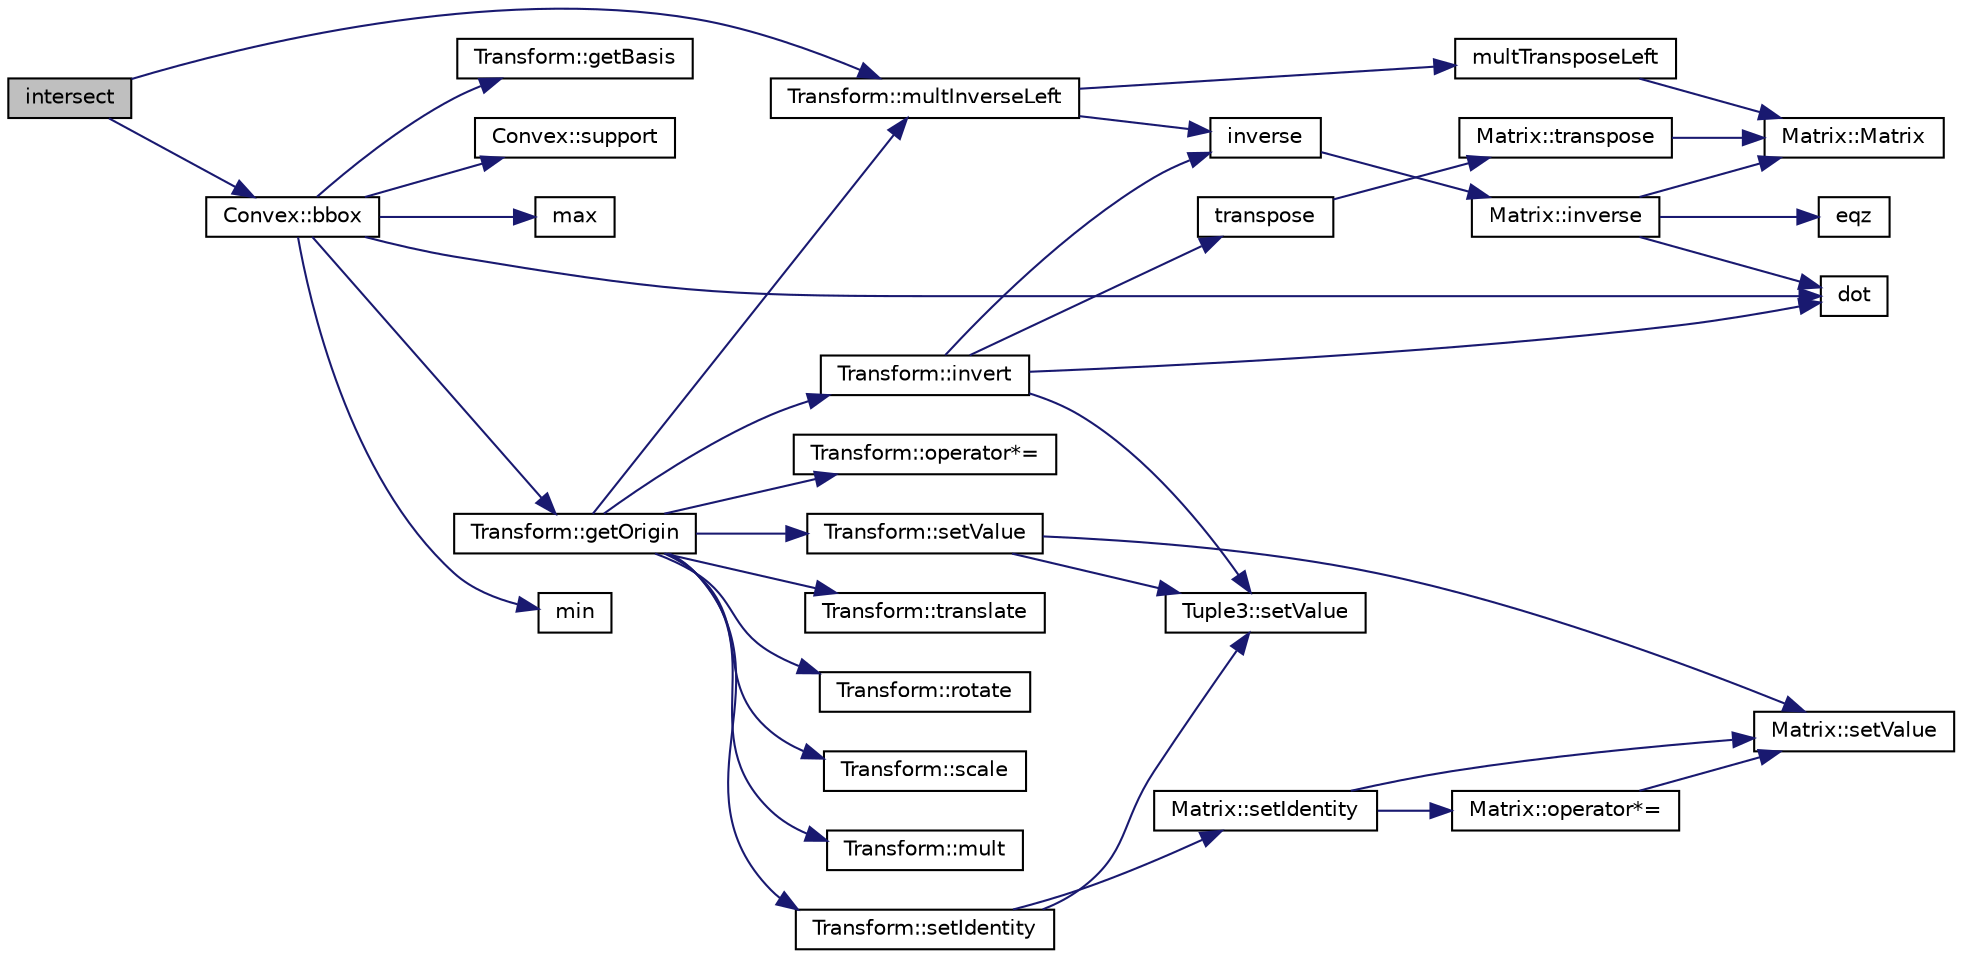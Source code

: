 digraph "intersect"
{
  edge [fontname="Helvetica",fontsize="10",labelfontname="Helvetica",labelfontsize="10"];
  node [fontname="Helvetica",fontsize="10",shape=record];
  rankdir="LR";
  Node1 [label="intersect",height=0.2,width=0.4,color="black", fillcolor="grey75", style="filled", fontcolor="black"];
  Node1 -> Node2 [color="midnightblue",fontsize="10",style="solid",fontname="Helvetica"];
  Node2 [label="Transform::multInverseLeft",height=0.2,width=0.4,color="black", fillcolor="white", style="filled",URL="$class_transform.html#aee783f6b5eba26a4f088bf4fd0dfa6d1"];
  Node2 -> Node3 [color="midnightblue",fontsize="10",style="solid",fontname="Helvetica"];
  Node3 [label="inverse",height=0.2,width=0.4,color="black", fillcolor="white", style="filled",URL="$_matrix_8h.html#aff21cecb1b3c4d8e3f3d525edebd7d5c"];
  Node3 -> Node4 [color="midnightblue",fontsize="10",style="solid",fontname="Helvetica"];
  Node4 [label="Matrix::inverse",height=0.2,width=0.4,color="black", fillcolor="white", style="filled",URL="$class_matrix.html#a6783f936127313b660c4f67e4455ab05"];
  Node4 -> Node5 [color="midnightblue",fontsize="10",style="solid",fontname="Helvetica"];
  Node5 [label="dot",height=0.2,width=0.4,color="black", fillcolor="white", style="filled",URL="$_quaternion_8h.html#af8cf8caa91dd2209c53a956d41cb26ae"];
  Node4 -> Node6 [color="midnightblue",fontsize="10",style="solid",fontname="Helvetica"];
  Node6 [label="eqz",height=0.2,width=0.4,color="black", fillcolor="white", style="filled",URL="$_basic_8h.html#a665ec20bb54e4ac38c9068f7d18893d2"];
  Node4 -> Node7 [color="midnightblue",fontsize="10",style="solid",fontname="Helvetica"];
  Node7 [label="Matrix::Matrix",height=0.2,width=0.4,color="black", fillcolor="white", style="filled",URL="$class_matrix.html#a2dba13c45127354c9f75ef576f49269b"];
  Node2 -> Node8 [color="midnightblue",fontsize="10",style="solid",fontname="Helvetica"];
  Node8 [label="multTransposeLeft",height=0.2,width=0.4,color="black", fillcolor="white", style="filled",URL="$_matrix_8h.html#ae447bb8255f6de83d3898ec465574e26"];
  Node8 -> Node7 [color="midnightblue",fontsize="10",style="solid",fontname="Helvetica"];
  Node1 -> Node9 [color="midnightblue",fontsize="10",style="solid",fontname="Helvetica"];
  Node9 [label="Convex::bbox",height=0.2,width=0.4,color="black", fillcolor="white", style="filled",URL="$class_convex.html#af35ef9469d47411ec120326c115ec9f0"];
  Node9 -> Node10 [color="midnightblue",fontsize="10",style="solid",fontname="Helvetica"];
  Node10 [label="min",height=0.2,width=0.4,color="black", fillcolor="white", style="filled",URL="$_basic_8h.html#a07ea3b7c7ac18b96fd67ba3a6757ceb2"];
  Node9 -> Node11 [color="midnightblue",fontsize="10",style="solid",fontname="Helvetica"];
  Node11 [label="Transform::getOrigin",height=0.2,width=0.4,color="black", fillcolor="white", style="filled",URL="$class_transform.html#a2a88cee68274dc8e264591cc99d03df5"];
  Node11 -> Node12 [color="midnightblue",fontsize="10",style="solid",fontname="Helvetica"];
  Node12 [label="Transform::setValue",height=0.2,width=0.4,color="black", fillcolor="white", style="filled",URL="$class_transform.html#afaebfe7d38fe50a4b45a80a0927e53bd"];
  Node12 -> Node13 [color="midnightblue",fontsize="10",style="solid",fontname="Helvetica"];
  Node13 [label="Matrix::setValue",height=0.2,width=0.4,color="black", fillcolor="white", style="filled",URL="$class_matrix.html#a6db0d5bffe96f02e3ff3ff899e0c4d8d"];
  Node12 -> Node14 [color="midnightblue",fontsize="10",style="solid",fontname="Helvetica"];
  Node14 [label="Tuple3::setValue",height=0.2,width=0.4,color="black", fillcolor="white", style="filled",URL="$class_tuple3.html#a3ef593aef12718dc19f9cc0acff26491"];
  Node11 -> Node15 [color="midnightblue",fontsize="10",style="solid",fontname="Helvetica"];
  Node15 [label="Transform::setIdentity",height=0.2,width=0.4,color="black", fillcolor="white", style="filled",URL="$class_transform.html#ae629833596d63ea55a4d25ae8e50dbe6"];
  Node15 -> Node16 [color="midnightblue",fontsize="10",style="solid",fontname="Helvetica"];
  Node16 [label="Matrix::setIdentity",height=0.2,width=0.4,color="black", fillcolor="white", style="filled",URL="$class_matrix.html#a7c56f28d03ac651fbb3c9af5c5fac653"];
  Node16 -> Node13 [color="midnightblue",fontsize="10",style="solid",fontname="Helvetica"];
  Node16 -> Node17 [color="midnightblue",fontsize="10",style="solid",fontname="Helvetica"];
  Node17 [label="Matrix::operator*=",height=0.2,width=0.4,color="black", fillcolor="white", style="filled",URL="$class_matrix.html#aac6dd563f8c6f859f3d0760f406a1a58"];
  Node17 -> Node13 [color="midnightblue",fontsize="10",style="solid",fontname="Helvetica"];
  Node15 -> Node14 [color="midnightblue",fontsize="10",style="solid",fontname="Helvetica"];
  Node11 -> Node18 [color="midnightblue",fontsize="10",style="solid",fontname="Helvetica"];
  Node18 [label="Transform::operator*=",height=0.2,width=0.4,color="black", fillcolor="white", style="filled",URL="$class_transform.html#a3a28f3354c20292b5edc098a6834b31e"];
  Node11 -> Node19 [color="midnightblue",fontsize="10",style="solid",fontname="Helvetica"];
  Node19 [label="Transform::translate",height=0.2,width=0.4,color="black", fillcolor="white", style="filled",URL="$class_transform.html#adf0c2b5f69bcd3ab1265a5aba77293c7"];
  Node11 -> Node20 [color="midnightblue",fontsize="10",style="solid",fontname="Helvetica"];
  Node20 [label="Transform::rotate",height=0.2,width=0.4,color="black", fillcolor="white", style="filled",URL="$class_transform.html#a6223813ee049df47ea7af8b90ddf802e"];
  Node11 -> Node21 [color="midnightblue",fontsize="10",style="solid",fontname="Helvetica"];
  Node21 [label="Transform::scale",height=0.2,width=0.4,color="black", fillcolor="white", style="filled",URL="$class_transform.html#aefd6c04414a3e21d823b84249c8cb1cc"];
  Node11 -> Node22 [color="midnightblue",fontsize="10",style="solid",fontname="Helvetica"];
  Node22 [label="Transform::invert",height=0.2,width=0.4,color="black", fillcolor="white", style="filled",URL="$class_transform.html#abb59c3d8e5a337bf03173ff37ac67c93"];
  Node22 -> Node3 [color="midnightblue",fontsize="10",style="solid",fontname="Helvetica"];
  Node22 -> Node23 [color="midnightblue",fontsize="10",style="solid",fontname="Helvetica"];
  Node23 [label="transpose",height=0.2,width=0.4,color="black", fillcolor="white", style="filled",URL="$_matrix_8h.html#ae70e63522ef4aa5e6fe6979b295e07e0"];
  Node23 -> Node24 [color="midnightblue",fontsize="10",style="solid",fontname="Helvetica"];
  Node24 [label="Matrix::transpose",height=0.2,width=0.4,color="black", fillcolor="white", style="filled",URL="$class_matrix.html#a9da9f5ee8215491cc54ecc59ddeb3f73"];
  Node24 -> Node7 [color="midnightblue",fontsize="10",style="solid",fontname="Helvetica"];
  Node22 -> Node14 [color="midnightblue",fontsize="10",style="solid",fontname="Helvetica"];
  Node22 -> Node5 [color="midnightblue",fontsize="10",style="solid",fontname="Helvetica"];
  Node11 -> Node25 [color="midnightblue",fontsize="10",style="solid",fontname="Helvetica"];
  Node25 [label="Transform::mult",height=0.2,width=0.4,color="black", fillcolor="white", style="filled",URL="$class_transform.html#adadd9e8695ef73116bbcd7ce00b6e138"];
  Node11 -> Node2 [color="midnightblue",fontsize="10",style="solid",fontname="Helvetica"];
  Node9 -> Node5 [color="midnightblue",fontsize="10",style="solid",fontname="Helvetica"];
  Node9 -> Node26 [color="midnightblue",fontsize="10",style="solid",fontname="Helvetica"];
  Node26 [label="Transform::getBasis",height=0.2,width=0.4,color="black", fillcolor="white", style="filled",URL="$class_transform.html#a8e9a61db370b01cf2c97fc18fc58708d"];
  Node9 -> Node27 [color="midnightblue",fontsize="10",style="solid",fontname="Helvetica"];
  Node27 [label="Convex::support",height=0.2,width=0.4,color="black", fillcolor="white", style="filled",URL="$class_convex.html#a131c56e489bc55da5e9df20c1c956dc2"];
  Node9 -> Node28 [color="midnightblue",fontsize="10",style="solid",fontname="Helvetica"];
  Node28 [label="max",height=0.2,width=0.4,color="black", fillcolor="white", style="filled",URL="$_basic_8h.html#a5d2b2bbbf85f9a5ef76ff76cf42a4e69"];
}
